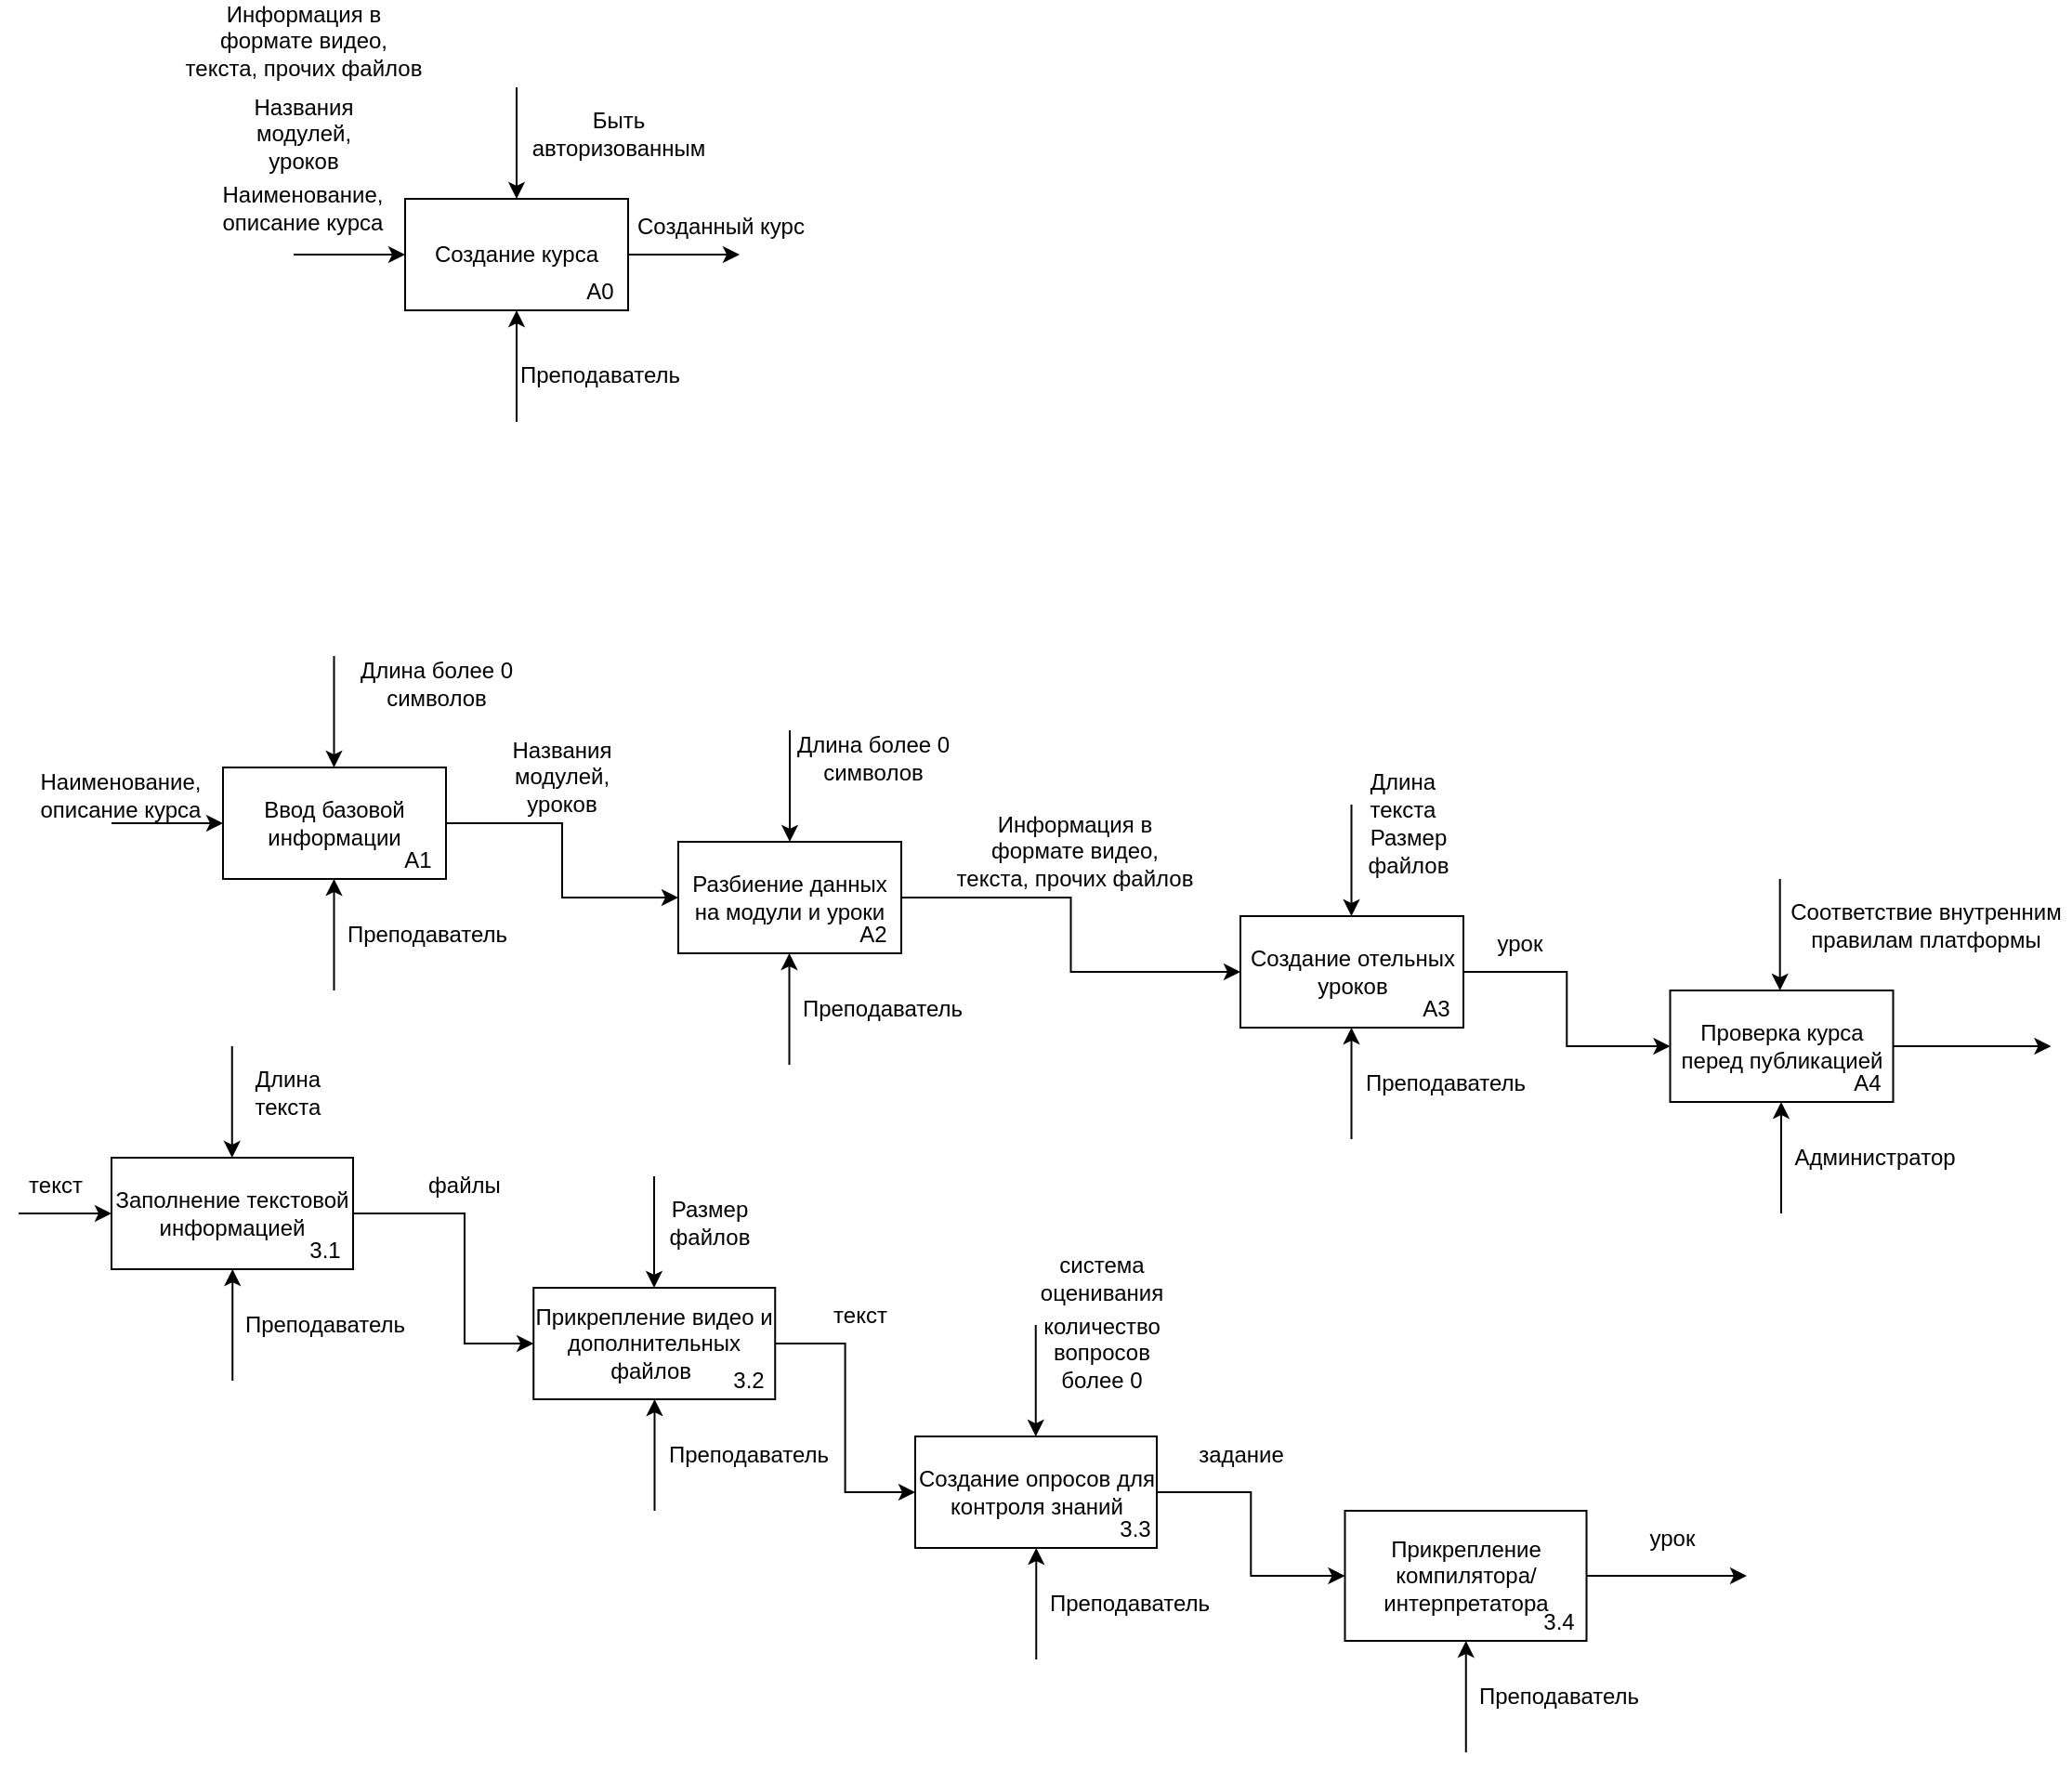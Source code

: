 <mxfile version="24.5.3" type="device">
  <diagram name="Страница — 1" id="DULXyayiZCEJ9AK-7jJk">
    <mxGraphModel dx="1594" dy="945" grid="0" gridSize="10" guides="1" tooltips="1" connect="1" arrows="1" fold="1" page="1" pageScale="1" pageWidth="827" pageHeight="1169" math="0" shadow="0">
      <root>
        <mxCell id="0" />
        <mxCell id="1" parent="0" />
        <mxCell id="Uejm1Gg7amnfDFoBMClL-1" value="Создание курса" style="rounded=0;whiteSpace=wrap;html=1;" parent="1" vertex="1">
          <mxGeometry x="240" y="170" width="120" height="60" as="geometry" />
        </mxCell>
        <mxCell id="Uejm1Gg7amnfDFoBMClL-2" value="A0" style="text;html=1;align=center;verticalAlign=middle;whiteSpace=wrap;rounded=0;" parent="1" vertex="1">
          <mxGeometry x="330" y="210" width="30" height="20" as="geometry" />
        </mxCell>
        <mxCell id="Uejm1Gg7amnfDFoBMClL-5" value="" style="endArrow=classic;html=1;rounded=0;entryX=0.5;entryY=0;entryDx=0;entryDy=0;" parent="1" target="Uejm1Gg7amnfDFoBMClL-1" edge="1">
          <mxGeometry width="50" height="50" relative="1" as="geometry">
            <mxPoint x="300" y="110" as="sourcePoint" />
            <mxPoint x="470" y="240" as="targetPoint" />
          </mxGeometry>
        </mxCell>
        <mxCell id="Uejm1Gg7amnfDFoBMClL-6" value="Быть авторизованным" style="text;html=1;align=center;verticalAlign=middle;whiteSpace=wrap;rounded=0;" parent="1" vertex="1">
          <mxGeometry x="300" y="120" width="110" height="30" as="geometry" />
        </mxCell>
        <mxCell id="Uejm1Gg7amnfDFoBMClL-7" value="" style="endArrow=classic;html=1;rounded=0;entryX=0.5;entryY=0;entryDx=0;entryDy=0;" parent="1" edge="1">
          <mxGeometry width="50" height="50" relative="1" as="geometry">
            <mxPoint x="300" y="290" as="sourcePoint" />
            <mxPoint x="300" y="230" as="targetPoint" />
          </mxGeometry>
        </mxCell>
        <mxCell id="Uejm1Gg7amnfDFoBMClL-8" value="Преподаватель" style="text;html=1;align=center;verticalAlign=middle;whiteSpace=wrap;rounded=0;" parent="1" vertex="1">
          <mxGeometry x="315" y="250" width="60" height="30" as="geometry" />
        </mxCell>
        <mxCell id="Uejm1Gg7amnfDFoBMClL-9" value="" style="endArrow=classic;html=1;rounded=0;exitX=1;exitY=0.5;exitDx=0;exitDy=0;entryX=0;entryY=0.5;entryDx=0;entryDy=0;" parent="1" source="Uejm1Gg7amnfDFoBMClL-1" edge="1">
          <mxGeometry width="50" height="50" relative="1" as="geometry">
            <mxPoint x="400" y="180" as="sourcePoint" />
            <mxPoint x="420" y="200" as="targetPoint" />
            <Array as="points">
              <mxPoint x="400" y="200" />
              <mxPoint x="420" y="200" />
            </Array>
          </mxGeometry>
        </mxCell>
        <mxCell id="Uejm1Gg7amnfDFoBMClL-13" value="" style="endArrow=classic;html=1;rounded=0;entryX=0;entryY=0.5;entryDx=0;entryDy=0;" parent="1" target="Uejm1Gg7amnfDFoBMClL-1" edge="1">
          <mxGeometry width="50" height="50" relative="1" as="geometry">
            <mxPoint x="180" y="200" as="sourcePoint" />
            <mxPoint x="420" y="170" as="targetPoint" />
          </mxGeometry>
        </mxCell>
        <mxCell id="Uejm1Gg7amnfDFoBMClL-34" value="" style="endArrow=classic;html=1;rounded=0;exitX=1;exitY=0.5;exitDx=0;exitDy=0;entryX=0;entryY=0.5;entryDx=0;entryDy=0;" parent="1" target="Uejm1Gg7amnfDFoBMClL-35" edge="1">
          <mxGeometry width="50" height="50" relative="1" as="geometry">
            <mxPoint x="82" y="506" as="sourcePoint" />
            <mxPoint x="162" y="506" as="targetPoint" />
            <Array as="points">
              <mxPoint x="122" y="506" />
              <mxPoint x="142" y="506" />
            </Array>
          </mxGeometry>
        </mxCell>
        <mxCell id="Uejm1Gg7amnfDFoBMClL-52" style="edgeStyle=orthogonalEdgeStyle;rounded=0;orthogonalLoop=1;jettySize=auto;html=1;exitX=1;exitY=0.5;exitDx=0;exitDy=0;entryX=0;entryY=0.5;entryDx=0;entryDy=0;" parent="1" source="Uejm1Gg7amnfDFoBMClL-35" target="Uejm1Gg7amnfDFoBMClL-44" edge="1">
          <mxGeometry relative="1" as="geometry" />
        </mxCell>
        <mxCell id="Uejm1Gg7amnfDFoBMClL-35" value="Ввод базовой информации" style="rounded=0;whiteSpace=wrap;html=1;" parent="1" vertex="1">
          <mxGeometry x="142" y="476" width="120" height="60" as="geometry" />
        </mxCell>
        <mxCell id="Uejm1Gg7amnfDFoBMClL-36" value="" style="endArrow=classic;html=1;rounded=0;entryX=0.5;entryY=0;entryDx=0;entryDy=0;" parent="1" edge="1">
          <mxGeometry width="50" height="50" relative="1" as="geometry">
            <mxPoint x="201.75" y="596" as="sourcePoint" />
            <mxPoint x="201.75" y="536" as="targetPoint" />
          </mxGeometry>
        </mxCell>
        <mxCell id="Uejm1Gg7amnfDFoBMClL-37" value="Преподаватель" style="text;html=1;align=center;verticalAlign=middle;whiteSpace=wrap;rounded=0;" parent="1" vertex="1">
          <mxGeometry x="222" y="551" width="60" height="30" as="geometry" />
        </mxCell>
        <mxCell id="Uejm1Gg7amnfDFoBMClL-38" value="" style="endArrow=classic;html=1;rounded=0;entryX=0.5;entryY=0;entryDx=0;entryDy=0;" parent="1" edge="1">
          <mxGeometry width="50" height="50" relative="1" as="geometry">
            <mxPoint x="201.75" y="416" as="sourcePoint" />
            <mxPoint x="201.75" y="476" as="targetPoint" />
          </mxGeometry>
        </mxCell>
        <mxCell id="Uejm1Gg7amnfDFoBMClL-40" value="Наименование, описание курса" style="text;html=1;align=center;verticalAlign=middle;whiteSpace=wrap;rounded=0;" parent="1" vertex="1">
          <mxGeometry x="32" y="476" width="110" height="30" as="geometry" />
        </mxCell>
        <mxCell id="Uejm1Gg7amnfDFoBMClL-41" value="Длина более 0 символов" style="text;html=1;align=center;verticalAlign=middle;whiteSpace=wrap;rounded=0;" parent="1" vertex="1">
          <mxGeometry x="207" y="416" width="100" height="30" as="geometry" />
        </mxCell>
        <mxCell id="Uejm1Gg7amnfDFoBMClL-42" value="A1" style="text;html=1;align=center;verticalAlign=middle;whiteSpace=wrap;rounded=0;" parent="1" vertex="1">
          <mxGeometry x="232" y="516" width="30" height="20" as="geometry" />
        </mxCell>
        <mxCell id="Uejm1Gg7amnfDFoBMClL-63" style="edgeStyle=orthogonalEdgeStyle;rounded=0;orthogonalLoop=1;jettySize=auto;html=1;entryX=0;entryY=0.5;entryDx=0;entryDy=0;" parent="1" source="Uejm1Gg7amnfDFoBMClL-44" target="Uejm1Gg7amnfDFoBMClL-53" edge="1">
          <mxGeometry relative="1" as="geometry" />
        </mxCell>
        <mxCell id="Uejm1Gg7amnfDFoBMClL-44" value="Разбиение данных на модули и уроки" style="rounded=0;whiteSpace=wrap;html=1;" parent="1" vertex="1">
          <mxGeometry x="387" y="516" width="120" height="60" as="geometry" />
        </mxCell>
        <mxCell id="Uejm1Gg7amnfDFoBMClL-45" value="" style="endArrow=classic;html=1;rounded=0;entryX=0.5;entryY=0;entryDx=0;entryDy=0;" parent="1" edge="1">
          <mxGeometry width="50" height="50" relative="1" as="geometry">
            <mxPoint x="446.75" y="636" as="sourcePoint" />
            <mxPoint x="446.75" y="576" as="targetPoint" />
          </mxGeometry>
        </mxCell>
        <mxCell id="Uejm1Gg7amnfDFoBMClL-46" value="Преподаватель" style="text;html=1;align=center;verticalAlign=middle;whiteSpace=wrap;rounded=0;" parent="1" vertex="1">
          <mxGeometry x="467" y="591" width="60" height="30" as="geometry" />
        </mxCell>
        <mxCell id="Uejm1Gg7amnfDFoBMClL-49" value="Названия модулей, уроков" style="text;html=1;align=center;verticalAlign=middle;whiteSpace=wrap;rounded=0;" parent="1" vertex="1">
          <mxGeometry x="282" y="466" width="85" height="30" as="geometry" />
        </mxCell>
        <mxCell id="Uejm1Gg7amnfDFoBMClL-51" value="A2" style="text;html=1;align=center;verticalAlign=middle;whiteSpace=wrap;rounded=0;" parent="1" vertex="1">
          <mxGeometry x="477" y="556" width="30" height="20" as="geometry" />
        </mxCell>
        <mxCell id="Uejm1Gg7amnfDFoBMClL-77" style="edgeStyle=orthogonalEdgeStyle;rounded=0;orthogonalLoop=1;jettySize=auto;html=1;exitX=1;exitY=0.5;exitDx=0;exitDy=0;entryX=0;entryY=0.5;entryDx=0;entryDy=0;" parent="1" source="Uejm1Gg7amnfDFoBMClL-53" target="Uejm1Gg7amnfDFoBMClL-65" edge="1">
          <mxGeometry relative="1" as="geometry" />
        </mxCell>
        <mxCell id="Uejm1Gg7amnfDFoBMClL-53" value="Создание отельных уроков" style="rounded=0;whiteSpace=wrap;html=1;" parent="1" vertex="1">
          <mxGeometry x="689.5" y="556" width="120" height="60" as="geometry" />
        </mxCell>
        <mxCell id="Uejm1Gg7amnfDFoBMClL-54" value="" style="endArrow=classic;html=1;rounded=0;entryX=0.5;entryY=0;entryDx=0;entryDy=0;" parent="1" edge="1">
          <mxGeometry width="50" height="50" relative="1" as="geometry">
            <mxPoint x="749.25" y="676" as="sourcePoint" />
            <mxPoint x="749.25" y="616" as="targetPoint" />
          </mxGeometry>
        </mxCell>
        <mxCell id="Uejm1Gg7amnfDFoBMClL-55" value="Преподаватель" style="text;html=1;align=center;verticalAlign=middle;whiteSpace=wrap;rounded=0;" parent="1" vertex="1">
          <mxGeometry x="769.5" y="631" width="60" height="30" as="geometry" />
        </mxCell>
        <mxCell id="Uejm1Gg7amnfDFoBMClL-56" value="" style="endArrow=classic;html=1;rounded=0;entryX=0.5;entryY=0;entryDx=0;entryDy=0;" parent="1" edge="1">
          <mxGeometry width="50" height="50" relative="1" as="geometry">
            <mxPoint x="749.25" y="496" as="sourcePoint" />
            <mxPoint x="749.25" y="556" as="targetPoint" />
          </mxGeometry>
        </mxCell>
        <mxCell id="Uejm1Gg7amnfDFoBMClL-58" value="Информация в формате видео, текста, прочих файлов" style="text;html=1;align=center;verticalAlign=middle;whiteSpace=wrap;rounded=0;" parent="1" vertex="1">
          <mxGeometry x="534" y="506" width="132.5" height="30" as="geometry" />
        </mxCell>
        <mxCell id="Uejm1Gg7amnfDFoBMClL-60" value="Размер файлов" style="text;html=1;align=center;verticalAlign=middle;whiteSpace=wrap;rounded=0;" parent="1" vertex="1">
          <mxGeometry x="749.5" y="506" width="60" height="30" as="geometry" />
        </mxCell>
        <mxCell id="Uejm1Gg7amnfDFoBMClL-61" value="" style="endArrow=classic;html=1;rounded=0;entryX=0.5;entryY=0;entryDx=0;entryDy=0;" parent="1" edge="1">
          <mxGeometry width="50" height="50" relative="1" as="geometry">
            <mxPoint x="447" y="456" as="sourcePoint" />
            <mxPoint x="447" y="516" as="targetPoint" />
          </mxGeometry>
        </mxCell>
        <mxCell id="Uejm1Gg7amnfDFoBMClL-62" value="Длина более 0 символов" style="text;html=1;align=center;verticalAlign=middle;whiteSpace=wrap;rounded=0;" parent="1" vertex="1">
          <mxGeometry x="432" y="456" width="120" height="30" as="geometry" />
        </mxCell>
        <mxCell id="Uejm1Gg7amnfDFoBMClL-70" style="edgeStyle=orthogonalEdgeStyle;rounded=0;orthogonalLoop=1;jettySize=auto;html=1;" parent="1" source="Uejm1Gg7amnfDFoBMClL-65" edge="1">
          <mxGeometry relative="1" as="geometry">
            <mxPoint x="1125.75" y="626" as="targetPoint" />
          </mxGeometry>
        </mxCell>
        <mxCell id="Uejm1Gg7amnfDFoBMClL-65" value="Проверка курса перед публикацией" style="rounded=0;whiteSpace=wrap;html=1;" parent="1" vertex="1">
          <mxGeometry x="920.75" y="596" width="120" height="60" as="geometry" />
        </mxCell>
        <mxCell id="Uejm1Gg7amnfDFoBMClL-66" value="" style="endArrow=classic;html=1;rounded=0;entryX=0.5;entryY=0;entryDx=0;entryDy=0;" parent="1" edge="1">
          <mxGeometry width="50" height="50" relative="1" as="geometry">
            <mxPoint x="980.5" y="716" as="sourcePoint" />
            <mxPoint x="980.5" y="656" as="targetPoint" />
          </mxGeometry>
        </mxCell>
        <mxCell id="Uejm1Gg7amnfDFoBMClL-67" value="Администратор" style="text;html=1;align=center;verticalAlign=middle;whiteSpace=wrap;rounded=0;" parent="1" vertex="1">
          <mxGeometry x="1000.75" y="671" width="60" height="30" as="geometry" />
        </mxCell>
        <mxCell id="Uejm1Gg7amnfDFoBMClL-68" value="" style="endArrow=classic;html=1;rounded=0;entryX=0.5;entryY=0;entryDx=0;entryDy=0;" parent="1" edge="1">
          <mxGeometry width="50" height="50" relative="1" as="geometry">
            <mxPoint x="979.84" y="536" as="sourcePoint" />
            <mxPoint x="979.84" y="596" as="targetPoint" />
          </mxGeometry>
        </mxCell>
        <mxCell id="Uejm1Gg7amnfDFoBMClL-69" value="Соответствие внутренним правилам платформы" style="text;html=1;align=center;verticalAlign=middle;whiteSpace=wrap;rounded=0;" parent="1" vertex="1">
          <mxGeometry x="980.75" y="546" width="155" height="30" as="geometry" />
        </mxCell>
        <mxCell id="Uejm1Gg7amnfDFoBMClL-71" value="A3" style="text;html=1;align=center;verticalAlign=middle;whiteSpace=wrap;rounded=0;" parent="1" vertex="1">
          <mxGeometry x="779.5" y="596" width="30" height="20" as="geometry" />
        </mxCell>
        <mxCell id="Uejm1Gg7amnfDFoBMClL-72" value="A4" style="text;html=1;align=center;verticalAlign=middle;whiteSpace=wrap;rounded=0;" parent="1" vertex="1">
          <mxGeometry x="1012.38" y="636" width="30" height="20" as="geometry" />
        </mxCell>
        <mxCell id="Uejm1Gg7amnfDFoBMClL-73" value="Наименование, описание курса" style="text;html=1;align=center;verticalAlign=middle;whiteSpace=wrap;rounded=0;" parent="1" vertex="1">
          <mxGeometry x="130" y="160" width="110" height="30" as="geometry" />
        </mxCell>
        <mxCell id="Uejm1Gg7amnfDFoBMClL-74" value="Названия модулей, уроков" style="text;html=1;align=center;verticalAlign=middle;whiteSpace=wrap;rounded=0;" parent="1" vertex="1">
          <mxGeometry x="142.5" y="120" width="85" height="30" as="geometry" />
        </mxCell>
        <mxCell id="Uejm1Gg7amnfDFoBMClL-75" value="Информация в формате видео, текста, прочих файлов" style="text;html=1;align=center;verticalAlign=middle;whiteSpace=wrap;rounded=0;" parent="1" vertex="1">
          <mxGeometry x="118.75" y="70" width="132.5" height="30" as="geometry" />
        </mxCell>
        <mxCell id="Uejm1Gg7amnfDFoBMClL-76" value="Созданный курс" style="text;html=1;align=center;verticalAlign=middle;whiteSpace=wrap;rounded=0;" parent="1" vertex="1">
          <mxGeometry x="360" y="170" width="100" height="30" as="geometry" />
        </mxCell>
        <mxCell id="Uejm1Gg7amnfDFoBMClL-78" value="Заполнение текстовой информацией" style="rounded=0;whiteSpace=wrap;html=1;" parent="1" vertex="1">
          <mxGeometry x="82" y="686" width="130" height="60" as="geometry" />
        </mxCell>
        <mxCell id="Uejm1Gg7amnfDFoBMClL-79" value="3.1" style="text;html=1;align=center;verticalAlign=middle;whiteSpace=wrap;rounded=0;" parent="1" vertex="1">
          <mxGeometry x="182" y="726" width="30" height="20" as="geometry" />
        </mxCell>
        <mxCell id="Uejm1Gg7amnfDFoBMClL-80" value="" style="endArrow=classic;html=1;rounded=0;entryX=0.5;entryY=0;entryDx=0;entryDy=0;" parent="1" edge="1">
          <mxGeometry width="50" height="50" relative="1" as="geometry">
            <mxPoint x="146.88" y="626" as="sourcePoint" />
            <mxPoint x="146.88" y="686" as="targetPoint" />
          </mxGeometry>
        </mxCell>
        <mxCell id="Uejm1Gg7amnfDFoBMClL-81" value="Длина текста" style="text;html=1;align=center;verticalAlign=middle;whiteSpace=wrap;rounded=0;" parent="1" vertex="1">
          <mxGeometry x="147.13" y="636" width="60" height="30" as="geometry" />
        </mxCell>
        <mxCell id="Uejm1Gg7amnfDFoBMClL-82" value="Длина текста" style="text;html=1;align=center;verticalAlign=middle;whiteSpace=wrap;rounded=0;" parent="1" vertex="1">
          <mxGeometry x="747" y="476" width="60" height="30" as="geometry" />
        </mxCell>
        <mxCell id="Uejm1Gg7amnfDFoBMClL-84" value="" style="endArrow=classic;html=1;rounded=0;entryX=0;entryY=0.5;entryDx=0;entryDy=0;" parent="1" target="Uejm1Gg7amnfDFoBMClL-78" edge="1">
          <mxGeometry width="50" height="50" relative="1" as="geometry">
            <mxPoint x="32" y="716" as="sourcePoint" />
            <mxPoint x="156.88" y="696" as="targetPoint" />
          </mxGeometry>
        </mxCell>
        <mxCell id="Uejm1Gg7amnfDFoBMClL-85" value="" style="endArrow=classic;html=1;rounded=0;entryX=0.5;entryY=0;entryDx=0;entryDy=0;" parent="1" edge="1">
          <mxGeometry width="50" height="50" relative="1" as="geometry">
            <mxPoint x="147.13" y="806" as="sourcePoint" />
            <mxPoint x="147.13" y="746" as="targetPoint" />
          </mxGeometry>
        </mxCell>
        <mxCell id="Uejm1Gg7amnfDFoBMClL-86" value="Преподаватель" style="text;html=1;align=center;verticalAlign=middle;whiteSpace=wrap;rounded=0;" parent="1" vertex="1">
          <mxGeometry x="167.38" y="761" width="60" height="30" as="geometry" />
        </mxCell>
        <mxCell id="Uejm1Gg7amnfDFoBMClL-102" style="edgeStyle=orthogonalEdgeStyle;rounded=0;orthogonalLoop=1;jettySize=auto;html=1;exitX=1;exitY=0.5;exitDx=0;exitDy=0;entryX=0;entryY=0.5;entryDx=0;entryDy=0;" parent="1" source="Uejm1Gg7amnfDFoBMClL-87" target="Uejm1Gg7amnfDFoBMClL-97" edge="1">
          <mxGeometry relative="1" as="geometry">
            <mxPoint x="484.12" y="936" as="sourcePoint" />
          </mxGeometry>
        </mxCell>
        <mxCell id="Uejm1Gg7amnfDFoBMClL-87" value="Прикрепление видео и дополнительных файлов&amp;nbsp;" style="rounded=0;whiteSpace=wrap;html=1;" parent="1" vertex="1">
          <mxGeometry x="309.12" y="756" width="130" height="60" as="geometry" />
        </mxCell>
        <mxCell id="Uejm1Gg7amnfDFoBMClL-88" value="" style="endArrow=classic;html=1;rounded=0;entryX=0.5;entryY=0;entryDx=0;entryDy=0;" parent="1" edge="1">
          <mxGeometry width="50" height="50" relative="1" as="geometry">
            <mxPoint x="374" y="696" as="sourcePoint" />
            <mxPoint x="374" y="756" as="targetPoint" />
          </mxGeometry>
        </mxCell>
        <mxCell id="Uejm1Gg7amnfDFoBMClL-89" value="Размер файлов" style="text;html=1;align=center;verticalAlign=middle;whiteSpace=wrap;rounded=0;" parent="1" vertex="1">
          <mxGeometry x="374.25" y="706" width="60" height="30" as="geometry" />
        </mxCell>
        <mxCell id="Uejm1Gg7amnfDFoBMClL-90" value="" style="endArrow=classic;html=1;rounded=0;entryX=0;entryY=0.5;entryDx=0;entryDy=0;" parent="1" target="Uejm1Gg7amnfDFoBMClL-87" edge="1">
          <mxGeometry width="50" height="50" relative="1" as="geometry">
            <mxPoint x="212" y="716" as="sourcePoint" />
            <mxPoint x="336.88" y="696" as="targetPoint" />
            <Array as="points">
              <mxPoint x="272" y="716" />
              <mxPoint x="272" y="786" />
            </Array>
          </mxGeometry>
        </mxCell>
        <mxCell id="Uejm1Gg7amnfDFoBMClL-91" value="" style="endArrow=classic;html=1;rounded=0;entryX=0.5;entryY=0;entryDx=0;entryDy=0;" parent="1" edge="1">
          <mxGeometry width="50" height="50" relative="1" as="geometry">
            <mxPoint x="374.25" y="876" as="sourcePoint" />
            <mxPoint x="374.25" y="816" as="targetPoint" />
          </mxGeometry>
        </mxCell>
        <mxCell id="Uejm1Gg7amnfDFoBMClL-92" value="Преподаватель" style="text;html=1;align=center;verticalAlign=middle;whiteSpace=wrap;rounded=0;" parent="1" vertex="1">
          <mxGeometry x="394.5" y="831" width="60" height="30" as="geometry" />
        </mxCell>
        <mxCell id="Uejm1Gg7amnfDFoBMClL-108" style="edgeStyle=orthogonalEdgeStyle;rounded=0;orthogonalLoop=1;jettySize=auto;html=1;exitX=1;exitY=0.5;exitDx=0;exitDy=0;entryX=0;entryY=0.5;entryDx=0;entryDy=0;" parent="1" source="Uejm1Gg7amnfDFoBMClL-97" target="Uejm1Gg7amnfDFoBMClL-103" edge="1">
          <mxGeometry relative="1" as="geometry" />
        </mxCell>
        <mxCell id="Uejm1Gg7amnfDFoBMClL-97" value="Создание опросов для контроля знаний" style="rounded=0;whiteSpace=wrap;html=1;" parent="1" vertex="1">
          <mxGeometry x="514.5" y="836" width="130" height="60" as="geometry" />
        </mxCell>
        <mxCell id="Uejm1Gg7amnfDFoBMClL-98" value="" style="endArrow=classic;html=1;rounded=0;entryX=0.5;entryY=0;entryDx=0;entryDy=0;" parent="1" edge="1">
          <mxGeometry width="50" height="50" relative="1" as="geometry">
            <mxPoint x="579.38" y="776" as="sourcePoint" />
            <mxPoint x="579.38" y="836" as="targetPoint" />
          </mxGeometry>
        </mxCell>
        <mxCell id="Uejm1Gg7amnfDFoBMClL-99" value="количество вопросов более 0" style="text;html=1;align=center;verticalAlign=middle;whiteSpace=wrap;rounded=0;" parent="1" vertex="1">
          <mxGeometry x="584.5" y="776" width="60" height="30" as="geometry" />
        </mxCell>
        <mxCell id="Uejm1Gg7amnfDFoBMClL-100" value="" style="endArrow=classic;html=1;rounded=0;entryX=0.5;entryY=0;entryDx=0;entryDy=0;" parent="1" edge="1">
          <mxGeometry width="50" height="50" relative="1" as="geometry">
            <mxPoint x="579.63" y="956" as="sourcePoint" />
            <mxPoint x="579.63" y="896" as="targetPoint" />
          </mxGeometry>
        </mxCell>
        <mxCell id="Uejm1Gg7amnfDFoBMClL-101" value="Преподаватель" style="text;html=1;align=center;verticalAlign=middle;whiteSpace=wrap;rounded=0;" parent="1" vertex="1">
          <mxGeometry x="599.88" y="911" width="60" height="30" as="geometry" />
        </mxCell>
        <mxCell id="Uejm1Gg7amnfDFoBMClL-109" style="edgeStyle=orthogonalEdgeStyle;rounded=0;orthogonalLoop=1;jettySize=auto;html=1;" parent="1" source="Uejm1Gg7amnfDFoBMClL-103" edge="1">
          <mxGeometry relative="1" as="geometry">
            <mxPoint x="962" y="911" as="targetPoint" />
          </mxGeometry>
        </mxCell>
        <mxCell id="Uejm1Gg7amnfDFoBMClL-103" value="Прикрепление компилятора/интерпретатора" style="rounded=0;whiteSpace=wrap;html=1;" parent="1" vertex="1">
          <mxGeometry x="745.75" y="876" width="130" height="70" as="geometry" />
        </mxCell>
        <mxCell id="Uejm1Gg7amnfDFoBMClL-106" value="" style="endArrow=classic;html=1;rounded=0;entryX=0.5;entryY=0;entryDx=0;entryDy=0;" parent="1" edge="1">
          <mxGeometry width="50" height="50" relative="1" as="geometry">
            <mxPoint x="810.88" y="1006" as="sourcePoint" />
            <mxPoint x="810.88" y="946" as="targetPoint" />
          </mxGeometry>
        </mxCell>
        <mxCell id="Uejm1Gg7amnfDFoBMClL-107" value="Преподаватель" style="text;html=1;align=center;verticalAlign=middle;whiteSpace=wrap;rounded=0;" parent="1" vertex="1">
          <mxGeometry x="831.13" y="961" width="60" height="30" as="geometry" />
        </mxCell>
        <mxCell id="Uejm1Gg7amnfDFoBMClL-110" value="3.2" style="text;html=1;align=center;verticalAlign=middle;whiteSpace=wrap;rounded=0;" parent="1" vertex="1">
          <mxGeometry x="409.5" y="796" width="30" height="20" as="geometry" />
        </mxCell>
        <mxCell id="Uejm1Gg7amnfDFoBMClL-111" value="файлы" style="text;html=1;align=center;verticalAlign=middle;whiteSpace=wrap;rounded=0;" parent="1" vertex="1">
          <mxGeometry x="242" y="686" width="60" height="30" as="geometry" />
        </mxCell>
        <mxCell id="Uejm1Gg7amnfDFoBMClL-112" value="текст" style="text;html=1;align=center;verticalAlign=middle;whiteSpace=wrap;rounded=0;" parent="1" vertex="1">
          <mxGeometry x="22" y="686" width="60" height="30" as="geometry" />
        </mxCell>
        <mxCell id="Uejm1Gg7amnfDFoBMClL-113" value="текст" style="text;html=1;align=center;verticalAlign=middle;whiteSpace=wrap;rounded=0;" parent="1" vertex="1">
          <mxGeometry x="454.5" y="756" width="60" height="30" as="geometry" />
        </mxCell>
        <mxCell id="Uejm1Gg7amnfDFoBMClL-114" value="3.3" style="text;html=1;align=center;verticalAlign=middle;whiteSpace=wrap;rounded=0;" parent="1" vertex="1">
          <mxGeometry x="618" y="876" width="30" height="20" as="geometry" />
        </mxCell>
        <mxCell id="Uejm1Gg7amnfDFoBMClL-115" value="3.4" style="text;html=1;align=center;verticalAlign=middle;whiteSpace=wrap;rounded=0;" parent="1" vertex="1">
          <mxGeometry x="846.13" y="926" width="30" height="20" as="geometry" />
        </mxCell>
        <mxCell id="Uejm1Gg7amnfDFoBMClL-116" value="урок" style="text;html=1;align=center;verticalAlign=middle;whiteSpace=wrap;rounded=0;" parent="1" vertex="1">
          <mxGeometry x="892" y="876" width="60" height="30" as="geometry" />
        </mxCell>
        <mxCell id="Uejm1Gg7amnfDFoBMClL-117" value="задание" style="text;html=1;align=center;verticalAlign=middle;whiteSpace=wrap;rounded=0;" parent="1" vertex="1">
          <mxGeometry x="659.88" y="831" width="60" height="30" as="geometry" />
        </mxCell>
        <mxCell id="HCS1jBYs1pQ477xhilA6-1" value="урок" style="text;html=1;align=center;verticalAlign=middle;whiteSpace=wrap;rounded=0;" parent="1" vertex="1">
          <mxGeometry x="809.5" y="556" width="60" height="30" as="geometry" />
        </mxCell>
        <mxCell id="HCS1jBYs1pQ477xhilA6-2" value="система оценивания" style="text;html=1;align=center;verticalAlign=middle;whiteSpace=wrap;rounded=0;" parent="1" vertex="1">
          <mxGeometry x="584.5" y="736" width="60" height="30" as="geometry" />
        </mxCell>
      </root>
    </mxGraphModel>
  </diagram>
</mxfile>
